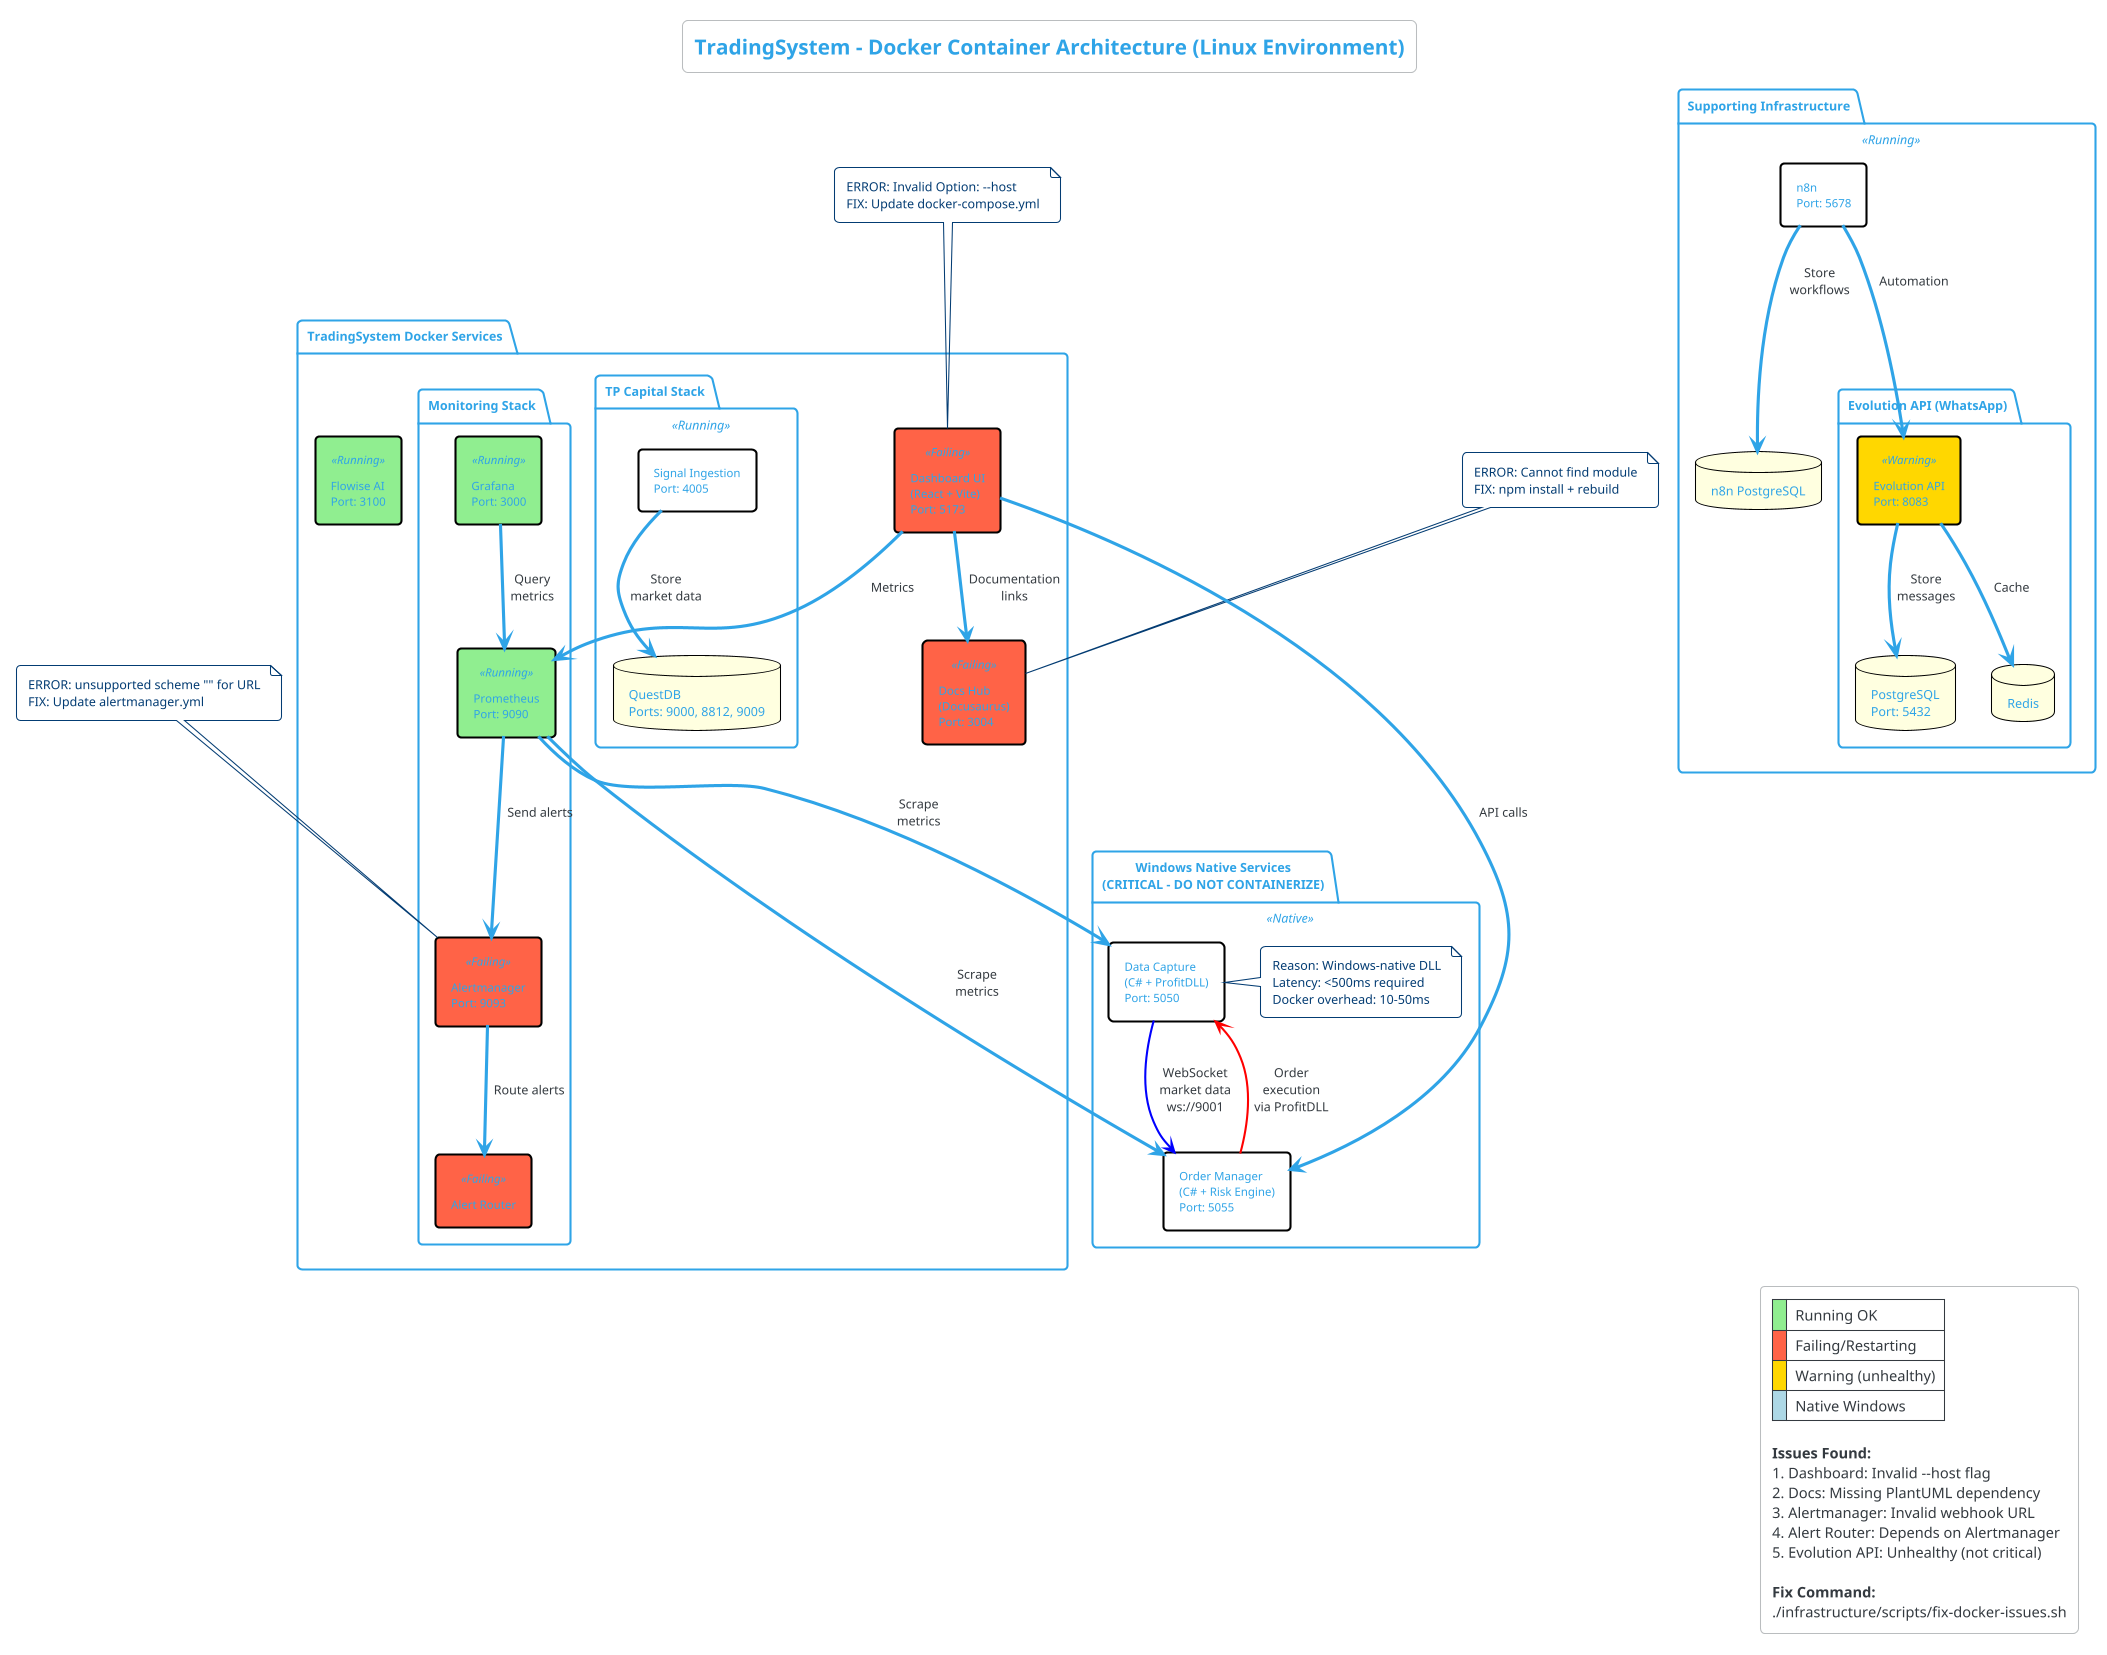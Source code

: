 @startuml docker-container-architecture
!theme cerulean-outline

title TradingSystem - Docker Container Architecture (Linux Environment)

' Define styles
skinparam rectangle {
    BackgroundColor<<Running>> LightGreen
    BackgroundColor<<Failing>> Tomato
    BackgroundColor<<Warning>> Gold
    BackgroundColor<<Native>> LightBlue
    BorderColor Black
    FontSize 11
}

skinparam cloud {
    BackgroundColor LightGray
    BorderColor Black
}

skinparam database {
    BackgroundColor LightYellow
    BorderColor Black
}

' Native Windows Services (NOT in Docker)
package "Windows Native Services\n(CRITICAL - DO NOT CONTAINERIZE)" <<Native>> {
    rectangle "Data Capture\n(C# + ProfitDLL)\nPort: 5050" as DataCapture
    rectangle "Order Manager\n(C# + Risk Engine)\nPort: 5055" as OrderMgr

    note right of DataCapture
        Reason: Windows-native DLL
        Latency: <500ms required
        Docker overhead: 10-50ms
    end note
}

' Docker Containers - TradingSystem Services
package "TradingSystem Docker Services" {
    ' Working Services
    rectangle "Dashboard UI\n(React + Vite)\nPort: 5173" as Dashboard <<Failing>>
    rectangle "Docs Hub\n(Docusaurus)\nPort: 3004" as Docs <<Failing>>

    ' TP Capital Stack
    package "TP Capital Stack" <<Running>> {
        database "QuestDB\nPorts: 9000, 8812, 9009" as QuestDB
        rectangle "Signal Ingestion\nPort: 4005" as TPCapital
    }

    ' Monitoring Stack
    package "Monitoring Stack" {
        rectangle "Prometheus\nPort: 9090" as Prometheus <<Running>>
        rectangle "Grafana\nPort: 3000" as Grafana <<Running>>
        rectangle "Alertmanager\nPort: 9093" as Alertmanager <<Failing>>
        rectangle "Alert Router" as AlertRouter <<Failing>>
    }

    ' AI/Automation
    rectangle "Flowise AI\nPort: 3100" as Flowise <<Running>>
}

' Supporting Infrastructure
package "Supporting Infrastructure" <<Running>> {
    rectangle "n8n\nPort: 5678" as N8N

    ' Evolution API Stack
    package "Evolution API (WhatsApp)" {
        rectangle "Evolution API\nPort: 8083" as EvolutionAPI <<Warning>>
        database "PostgreSQL\nPort: 5432" as EvolutionDB
        database "Redis" as EvolutionRedis
    }

    database "n8n PostgreSQL" as N8NDB
}

' Connections
Dashboard --> Docs : "Documentation\nlinks"
Dashboard --> Prometheus : "Metrics"
Dashboard --> OrderMgr : "API calls"

TPCapital --> QuestDB : "Store\nmarket data"
Prometheus --> DataCapture : "Scrape\nmetrics"
Prometheus --> OrderMgr : "Scrape\nmetrics"
Prometheus --> Alertmanager : "Send alerts"
Alertmanager --> AlertRouter : "Route alerts"

Grafana --> Prometheus : "Query\nmetrics"


N8N --> N8NDB : "Store\nworkflows"
N8N --> EvolutionAPI : "Automation"

EvolutionAPI --> EvolutionDB : "Store\nmessages"
EvolutionAPI --> EvolutionRedis : "Cache"

' Data Flow
DataCapture -[#blue,bold]-> OrderMgr : "WebSocket\nmarket data\nws://9001"
OrderMgr -[#red,bold]-> DataCapture : "Order\nexecution\nvia ProfitDLL"

' Legend
legend right
    |<#LightGreen>| Running OK |
    |<#Tomato>| Failing/Restarting |
    |<#Gold>| Warning (unhealthy) |
    |<#LightBlue>| Native Windows |

    **Issues Found:**
    1. Dashboard: Invalid --host flag
    2. Docs: Missing PlantUML dependency
    3. Alertmanager: Invalid webhook URL
    4. Alert Router: Depends on Alertmanager
    5. Evolution API: Unhealthy (not critical)

    **Fix Command:**
    ./infrastructure/scripts/fix-docker-issues.sh
end legend

' Notes
note top of Dashboard
    ERROR: Invalid Option: --host
    FIX: Update docker-compose.yml
end note

note top of Docs
    ERROR: Cannot find module
    '@akebifiky/remark-simple-plantuml'
    FIX: npm install + rebuild
end note

note top of Alertmanager
    ERROR: unsupported scheme "" for URL
    FIX: Update alertmanager.yml
end note

@enduml
